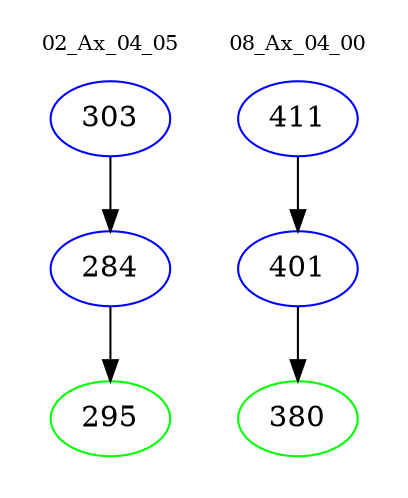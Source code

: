 digraph{
subgraph cluster_0 {
color = white
label = "02_Ax_04_05";
fontsize=10;
T0_303 [label="303", color="blue"]
T0_303 -> T0_284 [color="black"]
T0_284 [label="284", color="blue"]
T0_284 -> T0_295 [color="black"]
T0_295 [label="295", color="green"]
}
subgraph cluster_1 {
color = white
label = "08_Ax_04_00";
fontsize=10;
T1_411 [label="411", color="blue"]
T1_411 -> T1_401 [color="black"]
T1_401 [label="401", color="blue"]
T1_401 -> T1_380 [color="black"]
T1_380 [label="380", color="green"]
}
}
